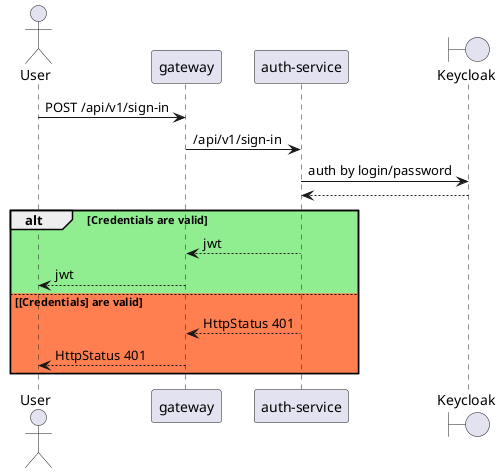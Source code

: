 @startuml

actor "User" as user
participant "gateway" as gw
participant "auth-service" as auth
boundary "Keycloak" as kk

user -> gw: POST /api/v1/sign-in
gw -> auth: /api/v1/sign-in
auth -> kk: auth by login/password
kk --> auth
alt #lightgreen Credentials are valid
    auth --> gw: jwt
    gw --> user: jwt
else #coral [Credentials] are valid
    auth --> gw: HttpStatus 401
    gw --> user: HttpStatus 401
end

@enduml